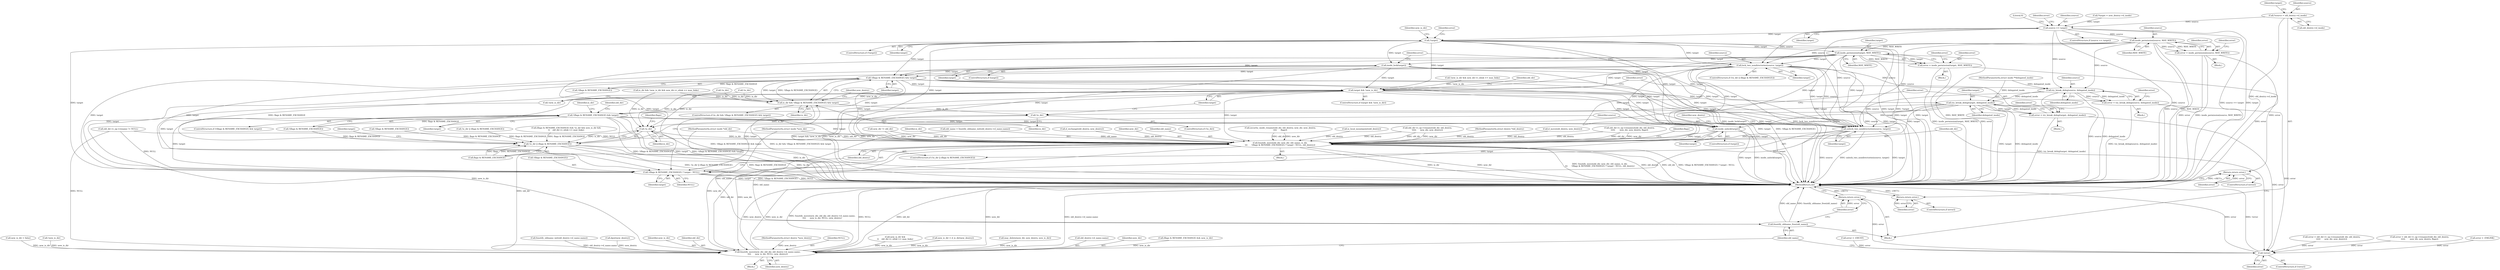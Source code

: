 digraph "0_linux_9409e22acdfc9153f88d9b1ed2bd2a5b34d2d3ca@pointer" {
"1000117" [label="(Call,*source = old_dentry->d_inode)"];
"1000141" [label="(Call,source == target)"];
"1000157" [label="(Call,!target)"];
"1000248" [label="(Call,inode_permission(target, MAY_WRITE))"];
"1000246" [label="(Call,error = inode_permission(target, MAY_WRITE))"];
"1000253" [label="(Return,return error;)"];
"1000284" [label="(Call,lock_two_nondirectories(source, target))"];
"1000345" [label="(Call,!(flags & RENAME_EXCHANGE) && target)"];
"1000343" [label="(Call,is_dir && !(flags & RENAME_EXCHANGE) && target)"];
"1000354" [label="(Call,!is_dir)"];
"1000461" [label="(Call,!is_dir)"];
"1000460" [label="(Call,!is_dir || (flags & RENAME_EXCHANGE))"];
"1000480" [label="(Call,fsnotify_move(old_dir, new_dir, old_name, is_dir,\n\t\t\t      !(flags & RENAME_EXCHANGE) ? target : NULL, old_dentry))"];
"1000498" [label="(Call,fsnotify_move(new_dir, old_dir, old_dentry->d_name.name,\n\t\t\t\t      new_is_dir, NULL, new_dentry))"];
"1000509" [label="(Call,fsnotify_oldname_free(old_name))"];
"1000366" [label="(Call,target && !new_is_dir)"];
"1000373" [label="(Call,try_break_deleg(target, delegated_inode))"];
"1000371" [label="(Call,error = try_break_deleg(target, delegated_inode))"];
"1000477" [label="(Call,!error)"];
"1000511" [label="(Return,return error;)"];
"1000416" [label="(Call,!(flags & RENAME_EXCHANGE) && target)"];
"1000466" [label="(Call,unlock_two_nondirectories(source, target))"];
"1000485" [label="(Call,!(flags & RENAME_EXCHANGE) ? target : NULL)"];
"1000472" [label="(Call,inode_unlock(target))"];
"1000359" [label="(Call,try_break_deleg(source, delegated_inode))"];
"1000357" [label="(Call,error = try_break_deleg(source, delegated_inode))"];
"1000290" [label="(Call,inode_lock(target))"];
"1000232" [label="(Call,inode_permission(source, MAY_WRITE))"];
"1000230" [label="(Call,error = inode_permission(source, MAY_WRITE))"];
"1000237" [label="(Return,return error;)"];
"1000161" [label="(Identifier,error)"];
"1000478" [label="(Identifier,error)"];
"1000257" [label="(Call,security_inode_rename(old_dir, old_dentry, new_dir, new_dentry,\n\t\t\t\t      flags))"];
"1000284" [label="(Call,lock_two_nondirectories(source, target))"];
"1000343" [label="(Call,is_dir && !(flags & RENAME_EXCHANGE) && target)"];
"1000397" [label="(Call,old_dir->i_op->rename != NULL)"];
"1000510" [label="(Identifier,old_name)"];
"1000145" [label="(Literal,0)"];
"1000248" [label="(Call,inode_permission(target, MAY_WRITE))"];
"1000373" [label="(Call,try_break_deleg(target, delegated_inode))"];
"1000350" [label="(Identifier,target)"];
"1000387" [label="(Call,error = old_dir->i_op->rename(old_dir, old_dentry,\n\t\t\t\t\t      new_dir, new_dentry))"];
"1000507" [label="(Identifier,NULL)"];
"1000119" [label="(Call,old_dentry->d_inode)"];
"1000375" [label="(Identifier,delegated_inode)"];
"1000147" [label="(Identifier,error)"];
"1000511" [label="(Return,return error;)"];
"1000237" [label="(Return,return error;)"];
"1000451" [label="(Call,d_move(old_dentry, new_dentry))"];
"1000278" [label="(Call,!is_dir || (flags & RENAME_EXCHANGE))"];
"1000497" [label="(Block,)"];
"1000479" [label="(Block,)"];
"1000424" [label="(Identifier,is_dir)"];
"1000491" [label="(Identifier,NULL)"];
"1000285" [label="(Identifier,source)"];
"1000102" [label="(MethodParameterIn,struct inode *old_dir)"];
"1000406" [label="(Call,old_dir->i_op->rename2(old_dir, old_dentry,\n\t\t\t\t\t       new_dir, new_dentry, flags))"];
"1000358" [label="(Identifier,error)"];
"1000485" [label="(Call,!(flags & RENAME_EXCHANGE) ? target : NULL)"];
"1000238" [label="(Identifier,error)"];
"1000461" [label="(Call,!is_dir)"];
"1000356" [label="(Block,)"];
"1000498" [label="(Call,fsnotify_move(new_dir, old_dir, old_dentry->d_name.name,\n\t\t\t\t      new_is_dir, NULL, new_dentry))"];
"1000141" [label="(Call,source == target)"];
"1000495" [label="(Identifier,flags)"];
"1000417" [label="(Call,!(flags & RENAME_EXCHANGE))"];
"1000251" [label="(ControlStructure,if (error))"];
"1000315" [label="(Call,is_dir && !new_is_dir && new_dir->i_nlink >= max_links)"];
"1000367" [label="(Identifier,target)"];
"1000463" [label="(Call,flags & RENAME_EXCHANGE)"];
"1000354" [label="(Call,!is_dir)"];
"1000291" [label="(Identifier,target)"];
"1000156" [label="(ControlStructure,if (!target))"];
"1000481" [label="(Identifier,old_dir)"];
"1000306" [label="(Call,new_dir != old_dir)"];
"1000365" [label="(ControlStructure,if (target && !new_is_dir))"];
"1000293" [label="(Identifier,error)"];
"1000334" [label="(Call,new_is_dir &&\n\t\t    old_dir->i_nlink >= max_links)"];
"1000267" [label="(Call,old_name = fsnotify_oldname_init(old_dentry->d_name.name))"];
"1000486" [label="(Call,!(flags & RENAME_EXCHANGE))"];
"1000346" [label="(Call,!(flags & RENAME_EXCHANGE))"];
"1000404" [label="(Call,error = old_dir->i_op->rename2(old_dir, old_dentry,\n\t\t\t\t\t       new_dir, new_dentry, flags))"];
"1000277" [label="(ControlStructure,if (!is_dir || (flags & RENAME_EXCHANGE)))"];
"1000421" [label="(Identifier,target)"];
"1000167" [label="(Call,new_is_dir = d_is_dir(new_dentry))"];
"1000440" [label="(Identifier,old_dir)"];
"1000345" [label="(Call,!(flags & RENAME_EXCHANGE) && target)"];
"1000477" [label="(Call,!error)"];
"1000415" [label="(ControlStructure,if (!(flags & RENAME_EXCHANGE) && target))"];
"1000124" [label="(Identifier,target)"];
"1000459" [label="(ControlStructure,if (!is_dir || (flags & RENAME_EXCHANGE)))"];
"1000467" [label="(Identifier,source)"];
"1000185" [label="(Call,may_delete(new_dir, new_dentry, new_is_dir))"];
"1000501" [label="(Call,old_dentry->d_name.name)"];
"1000416" [label="(Call,!(flags & RENAME_EXCHANGE) && target)"];
"1000332" [label="(Call,!is_dir)"];
"1000476" [label="(ControlStructure,if (!error))"];
"1000499" [label="(Identifier,new_dir)"];
"1000352" [label="(Identifier,new_dentry)"];
"1000230" [label="(Call,error = inode_permission(source, MAY_WRITE))"];
"1000290" [label="(Call,inode_lock(target))"];
"1000247" [label="(Identifier,error)"];
"1000327" [label="(Call,(flags & RENAME_EXCHANGE) && !is_dir && new_is_dir &&\n\t\t    old_dir->i_nlink >= max_links)"];
"1000492" [label="(Identifier,old_dentry)"];
"1000249" [label="(Identifier,target)"];
"1000246" [label="(Call,error = inode_permission(target, MAY_WRITE))"];
"1000253" [label="(Return,return error;)"];
"1000234" [label="(Identifier,MAY_WRITE)"];
"1000342" [label="(ControlStructure,if (is_dir && !(flags & RENAME_EXCHANGE) && target))"];
"1000475" [label="(Identifier,new_dentry)"];
"1000361" [label="(Identifier,delegated_inode)"];
"1000468" [label="(Identifier,target)"];
"1000490" [label="(Identifier,target)"];
"1000279" [label="(Call,!is_dir)"];
"1000513" [label="(MethodReturn,int)"];
"1000250" [label="(Identifier,MAY_WRITE)"];
"1000310" [label="(Call,error = -EMLINK)"];
"1000355" [label="(Identifier,is_dir)"];
"1000383" [label="(Identifier,old_dir)"];
"1000240" [label="(Call,(flags & RENAME_EXCHANGE) && new_is_dir)"];
"1000129" [label="(Call,new_is_dir = false)"];
"1000231" [label="(Identifier,error)"];
"1000142" [label="(Identifier,source)"];
"1000117" [label="(Call,*source = old_dentry->d_inode)"];
"1000288" [label="(ControlStructure,if (target))"];
"1000484" [label="(Identifier,is_dir)"];
"1000508" [label="(Identifier,new_dentry)"];
"1000318" [label="(Call,!new_is_dir)"];
"1000368" [label="(Call,!new_is_dir)"];
"1000455" [label="(Call,d_exchange(old_dentry, new_dentry))"];
"1000374" [label="(Identifier,target)"];
"1000482" [label="(Identifier,new_dir)"];
"1000460" [label="(Call,!is_dir || (flags & RENAME_EXCHANGE))"];
"1000233" [label="(Identifier,source)"];
"1000143" [label="(Identifier,target)"];
"1000473" [label="(Identifier,target)"];
"1000360" [label="(Identifier,source)"];
"1000471" [label="(Identifier,target)"];
"1000235" [label="(ControlStructure,if (error))"];
"1000105" [label="(MethodParameterIn,struct dentry *new_dentry)"];
"1000232" [label="(Call,inode_permission(source, MAY_WRITE))"];
"1000359" [label="(Call,try_break_deleg(source, delegated_inode))"];
"1000104" [label="(MethodParameterIn,struct inode *new_dir)"];
"1000229" [label="(Block,)"];
"1000506" [label="(Identifier,new_is_dir)"];
"1000254" [label="(Identifier,error)"];
"1000286" [label="(Identifier,target)"];
"1000366" [label="(Call,target && !new_is_dir)"];
"1000357" [label="(Call,error = try_break_deleg(source, delegated_inode))"];
"1000245" [label="(Block,)"];
"1000236" [label="(Identifier,error)"];
"1000157" [label="(Call,!target)"];
"1000372" [label="(Identifier,error)"];
"1000123" [label="(Call,*target = new_dentry->d_inode)"];
"1000483" [label="(Identifier,old_name)"];
"1000472" [label="(Call,inode_unlock(target))"];
"1000353" [label="(ControlStructure,if (!is_dir))"];
"1000462" [label="(Identifier,is_dir)"];
"1000269" [label="(Call,fsnotify_oldname_init(old_dentry->d_name.name))"];
"1000158" [label="(Identifier,target)"];
"1000298" [label="(Call,is_local_mountpoint(old_dentry))"];
"1000317" [label="(Call,!new_is_dir && new_dir->i_nlink >= max_links)"];
"1000106" [label="(MethodParameterIn,struct inode **delegated_inode)"];
"1000464" [label="(Identifier,flags)"];
"1000512" [label="(Identifier,error)"];
"1000370" [label="(Block,)"];
"1000470" [label="(ControlStructure,if (target))"];
"1000371" [label="(Call,error = try_break_deleg(target, delegated_inode))"];
"1000363" [label="(Identifier,error)"];
"1000292" [label="(Call,error = -EBUSY)"];
"1000389" [label="(Call,old_dir->i_op->rename(old_dir, old_dentry,\n\t\t\t\t\t      new_dir, new_dentry))"];
"1000103" [label="(MethodParameterIn,struct dentry *old_dentry)"];
"1000344" [label="(Identifier,is_dir)"];
"1000377" [label="(Identifier,error)"];
"1000466" [label="(Call,unlock_two_nondirectories(source, target))"];
"1000252" [label="(Identifier,error)"];
"1000474" [label="(Call,dput(new_dentry))"];
"1000447" [label="(Call,!(flags & RENAME_EXCHANGE))"];
"1000108" [label="(Block,)"];
"1000140" [label="(ControlStructure,if (source == target))"];
"1000480" [label="(Call,fsnotify_move(old_dir, new_dir, old_name, is_dir,\n\t\t\t      !(flags & RENAME_EXCHANGE) ? target : NULL, old_dentry))"];
"1000509" [label="(Call,fsnotify_oldname_free(old_name))"];
"1000168" [label="(Identifier,new_is_dir)"];
"1000500" [label="(Identifier,old_dir)"];
"1000118" [label="(Identifier,source)"];
"1000117" -> "1000108"  [label="AST: "];
"1000117" -> "1000119"  [label="CFG: "];
"1000118" -> "1000117"  [label="AST: "];
"1000119" -> "1000117"  [label="AST: "];
"1000124" -> "1000117"  [label="CFG: "];
"1000117" -> "1000513"  [label="DDG: old_dentry->d_inode"];
"1000117" -> "1000141"  [label="DDG: source"];
"1000141" -> "1000140"  [label="AST: "];
"1000141" -> "1000143"  [label="CFG: "];
"1000142" -> "1000141"  [label="AST: "];
"1000143" -> "1000141"  [label="AST: "];
"1000145" -> "1000141"  [label="CFG: "];
"1000147" -> "1000141"  [label="CFG: "];
"1000141" -> "1000513"  [label="DDG: source"];
"1000141" -> "1000513"  [label="DDG: source == target"];
"1000141" -> "1000513"  [label="DDG: target"];
"1000123" -> "1000141"  [label="DDG: target"];
"1000141" -> "1000157"  [label="DDG: target"];
"1000141" -> "1000232"  [label="DDG: source"];
"1000141" -> "1000284"  [label="DDG: source"];
"1000141" -> "1000359"  [label="DDG: source"];
"1000141" -> "1000466"  [label="DDG: source"];
"1000157" -> "1000156"  [label="AST: "];
"1000157" -> "1000158"  [label="CFG: "];
"1000158" -> "1000157"  [label="AST: "];
"1000161" -> "1000157"  [label="CFG: "];
"1000168" -> "1000157"  [label="CFG: "];
"1000157" -> "1000513"  [label="DDG: !target"];
"1000157" -> "1000513"  [label="DDG: target"];
"1000157" -> "1000248"  [label="DDG: target"];
"1000157" -> "1000284"  [label="DDG: target"];
"1000157" -> "1000290"  [label="DDG: target"];
"1000157" -> "1000345"  [label="DDG: target"];
"1000157" -> "1000366"  [label="DDG: target"];
"1000157" -> "1000466"  [label="DDG: target"];
"1000157" -> "1000472"  [label="DDG: target"];
"1000157" -> "1000480"  [label="DDG: target"];
"1000157" -> "1000485"  [label="DDG: target"];
"1000248" -> "1000246"  [label="AST: "];
"1000248" -> "1000250"  [label="CFG: "];
"1000249" -> "1000248"  [label="AST: "];
"1000250" -> "1000248"  [label="AST: "];
"1000246" -> "1000248"  [label="CFG: "];
"1000248" -> "1000513"  [label="DDG: MAY_WRITE"];
"1000248" -> "1000513"  [label="DDG: target"];
"1000248" -> "1000246"  [label="DDG: target"];
"1000248" -> "1000246"  [label="DDG: MAY_WRITE"];
"1000232" -> "1000248"  [label="DDG: MAY_WRITE"];
"1000248" -> "1000284"  [label="DDG: target"];
"1000248" -> "1000290"  [label="DDG: target"];
"1000248" -> "1000345"  [label="DDG: target"];
"1000248" -> "1000366"  [label="DDG: target"];
"1000248" -> "1000466"  [label="DDG: target"];
"1000248" -> "1000472"  [label="DDG: target"];
"1000248" -> "1000480"  [label="DDG: target"];
"1000248" -> "1000485"  [label="DDG: target"];
"1000246" -> "1000245"  [label="AST: "];
"1000247" -> "1000246"  [label="AST: "];
"1000252" -> "1000246"  [label="CFG: "];
"1000246" -> "1000513"  [label="DDG: inode_permission(target, MAY_WRITE)"];
"1000246" -> "1000513"  [label="DDG: error"];
"1000246" -> "1000253"  [label="DDG: error"];
"1000253" -> "1000251"  [label="AST: "];
"1000253" -> "1000254"  [label="CFG: "];
"1000254" -> "1000253"  [label="AST: "];
"1000513" -> "1000253"  [label="CFG: "];
"1000253" -> "1000513"  [label="DDG: <RET>"];
"1000254" -> "1000253"  [label="DDG: error"];
"1000284" -> "1000277"  [label="AST: "];
"1000284" -> "1000286"  [label="CFG: "];
"1000285" -> "1000284"  [label="AST: "];
"1000286" -> "1000284"  [label="AST: "];
"1000293" -> "1000284"  [label="CFG: "];
"1000284" -> "1000513"  [label="DDG: target"];
"1000284" -> "1000513"  [label="DDG: source"];
"1000284" -> "1000513"  [label="DDG: lock_two_nondirectories(source, target)"];
"1000232" -> "1000284"  [label="DDG: source"];
"1000284" -> "1000345"  [label="DDG: target"];
"1000284" -> "1000359"  [label="DDG: source"];
"1000284" -> "1000366"  [label="DDG: target"];
"1000284" -> "1000466"  [label="DDG: source"];
"1000284" -> "1000466"  [label="DDG: target"];
"1000284" -> "1000472"  [label="DDG: target"];
"1000284" -> "1000480"  [label="DDG: target"];
"1000284" -> "1000485"  [label="DDG: target"];
"1000345" -> "1000343"  [label="AST: "];
"1000345" -> "1000346"  [label="CFG: "];
"1000345" -> "1000350"  [label="CFG: "];
"1000346" -> "1000345"  [label="AST: "];
"1000350" -> "1000345"  [label="AST: "];
"1000343" -> "1000345"  [label="CFG: "];
"1000345" -> "1000513"  [label="DDG: target"];
"1000345" -> "1000513"  [label="DDG: !(flags & RENAME_EXCHANGE)"];
"1000345" -> "1000343"  [label="DDG: !(flags & RENAME_EXCHANGE)"];
"1000345" -> "1000343"  [label="DDG: target"];
"1000346" -> "1000345"  [label="DDG: flags & RENAME_EXCHANGE"];
"1000290" -> "1000345"  [label="DDG: target"];
"1000345" -> "1000366"  [label="DDG: target"];
"1000345" -> "1000466"  [label="DDG: target"];
"1000345" -> "1000472"  [label="DDG: target"];
"1000345" -> "1000480"  [label="DDG: target"];
"1000345" -> "1000485"  [label="DDG: target"];
"1000343" -> "1000342"  [label="AST: "];
"1000343" -> "1000344"  [label="CFG: "];
"1000344" -> "1000343"  [label="AST: "];
"1000352" -> "1000343"  [label="CFG: "];
"1000355" -> "1000343"  [label="CFG: "];
"1000343" -> "1000513"  [label="DDG: is_dir && !(flags & RENAME_EXCHANGE) && target"];
"1000343" -> "1000513"  [label="DDG: !(flags & RENAME_EXCHANGE) && target"];
"1000332" -> "1000343"  [label="DDG: is_dir"];
"1000279" -> "1000343"  [label="DDG: is_dir"];
"1000315" -> "1000343"  [label="DDG: is_dir"];
"1000343" -> "1000354"  [label="DDG: is_dir"];
"1000354" -> "1000353"  [label="AST: "];
"1000354" -> "1000355"  [label="CFG: "];
"1000355" -> "1000354"  [label="AST: "];
"1000358" -> "1000354"  [label="CFG: "];
"1000367" -> "1000354"  [label="CFG: "];
"1000354" -> "1000461"  [label="DDG: is_dir"];
"1000461" -> "1000460"  [label="AST: "];
"1000461" -> "1000462"  [label="CFG: "];
"1000462" -> "1000461"  [label="AST: "];
"1000464" -> "1000461"  [label="CFG: "];
"1000460" -> "1000461"  [label="CFG: "];
"1000461" -> "1000513"  [label="DDG: is_dir"];
"1000461" -> "1000460"  [label="DDG: is_dir"];
"1000332" -> "1000461"  [label="DDG: is_dir"];
"1000279" -> "1000461"  [label="DDG: is_dir"];
"1000315" -> "1000461"  [label="DDG: is_dir"];
"1000461" -> "1000480"  [label="DDG: is_dir"];
"1000460" -> "1000459"  [label="AST: "];
"1000460" -> "1000463"  [label="CFG: "];
"1000463" -> "1000460"  [label="AST: "];
"1000467" -> "1000460"  [label="CFG: "];
"1000471" -> "1000460"  [label="CFG: "];
"1000460" -> "1000513"  [label="DDG: !is_dir"];
"1000460" -> "1000513"  [label="DDG: !is_dir || (flags & RENAME_EXCHANGE)"];
"1000460" -> "1000513"  [label="DDG: flags & RENAME_EXCHANGE"];
"1000327" -> "1000460"  [label="DDG: flags & RENAME_EXCHANGE"];
"1000346" -> "1000460"  [label="DDG: flags & RENAME_EXCHANGE"];
"1000417" -> "1000460"  [label="DDG: flags & RENAME_EXCHANGE"];
"1000278" -> "1000460"  [label="DDG: flags & RENAME_EXCHANGE"];
"1000447" -> "1000460"  [label="DDG: flags & RENAME_EXCHANGE"];
"1000463" -> "1000460"  [label="DDG: flags"];
"1000463" -> "1000460"  [label="DDG: RENAME_EXCHANGE"];
"1000480" -> "1000479"  [label="AST: "];
"1000480" -> "1000492"  [label="CFG: "];
"1000481" -> "1000480"  [label="AST: "];
"1000482" -> "1000480"  [label="AST: "];
"1000483" -> "1000480"  [label="AST: "];
"1000484" -> "1000480"  [label="AST: "];
"1000485" -> "1000480"  [label="AST: "];
"1000492" -> "1000480"  [label="AST: "];
"1000495" -> "1000480"  [label="CFG: "];
"1000480" -> "1000513"  [label="DDG: fsnotify_move(old_dir, new_dir, old_name, is_dir,\n\t\t\t      !(flags & RENAME_EXCHANGE) ? target : NULL, old_dentry)"];
"1000480" -> "1000513"  [label="DDG: old_dentry"];
"1000480" -> "1000513"  [label="DDG: old_dir"];
"1000480" -> "1000513"  [label="DDG: !(flags & RENAME_EXCHANGE) ? target : NULL"];
"1000480" -> "1000513"  [label="DDG: is_dir"];
"1000480" -> "1000513"  [label="DDG: new_dir"];
"1000406" -> "1000480"  [label="DDG: old_dir"];
"1000406" -> "1000480"  [label="DDG: new_dir"];
"1000406" -> "1000480"  [label="DDG: old_dentry"];
"1000257" -> "1000480"  [label="DDG: old_dir"];
"1000257" -> "1000480"  [label="DDG: new_dir"];
"1000389" -> "1000480"  [label="DDG: old_dir"];
"1000389" -> "1000480"  [label="DDG: new_dir"];
"1000389" -> "1000480"  [label="DDG: old_dentry"];
"1000306" -> "1000480"  [label="DDG: old_dir"];
"1000306" -> "1000480"  [label="DDG: new_dir"];
"1000102" -> "1000480"  [label="DDG: old_dir"];
"1000104" -> "1000480"  [label="DDG: new_dir"];
"1000267" -> "1000480"  [label="DDG: old_name"];
"1000466" -> "1000480"  [label="DDG: target"];
"1000366" -> "1000480"  [label="DDG: target"];
"1000472" -> "1000480"  [label="DDG: target"];
"1000416" -> "1000480"  [label="DDG: target"];
"1000373" -> "1000480"  [label="DDG: target"];
"1000290" -> "1000480"  [label="DDG: target"];
"1000397" -> "1000480"  [label="DDG: NULL"];
"1000298" -> "1000480"  [label="DDG: old_dentry"];
"1000451" -> "1000480"  [label="DDG: old_dentry"];
"1000455" -> "1000480"  [label="DDG: old_dentry"];
"1000103" -> "1000480"  [label="DDG: old_dentry"];
"1000480" -> "1000498"  [label="DDG: new_dir"];
"1000480" -> "1000498"  [label="DDG: old_dir"];
"1000480" -> "1000509"  [label="DDG: old_name"];
"1000498" -> "1000497"  [label="AST: "];
"1000498" -> "1000508"  [label="CFG: "];
"1000499" -> "1000498"  [label="AST: "];
"1000500" -> "1000498"  [label="AST: "];
"1000501" -> "1000498"  [label="AST: "];
"1000506" -> "1000498"  [label="AST: "];
"1000507" -> "1000498"  [label="AST: "];
"1000508" -> "1000498"  [label="AST: "];
"1000510" -> "1000498"  [label="CFG: "];
"1000498" -> "1000513"  [label="DDG: new_is_dir"];
"1000498" -> "1000513"  [label="DDG: fsnotify_move(new_dir, old_dir, old_dentry->d_name.name,\n\t\t\t\t      new_is_dir, NULL, new_dentry)"];
"1000498" -> "1000513"  [label="DDG: NULL"];
"1000498" -> "1000513"  [label="DDG: new_dir"];
"1000498" -> "1000513"  [label="DDG: old_dir"];
"1000498" -> "1000513"  [label="DDG: old_dentry->d_name.name"];
"1000498" -> "1000513"  [label="DDG: new_dentry"];
"1000104" -> "1000498"  [label="DDG: new_dir"];
"1000102" -> "1000498"  [label="DDG: old_dir"];
"1000269" -> "1000498"  [label="DDG: old_dentry->d_name.name"];
"1000318" -> "1000498"  [label="DDG: new_is_dir"];
"1000240" -> "1000498"  [label="DDG: new_is_dir"];
"1000334" -> "1000498"  [label="DDG: new_is_dir"];
"1000185" -> "1000498"  [label="DDG: new_is_dir"];
"1000368" -> "1000498"  [label="DDG: new_is_dir"];
"1000167" -> "1000498"  [label="DDG: new_is_dir"];
"1000129" -> "1000498"  [label="DDG: new_is_dir"];
"1000397" -> "1000498"  [label="DDG: NULL"];
"1000474" -> "1000498"  [label="DDG: new_dentry"];
"1000105" -> "1000498"  [label="DDG: new_dentry"];
"1000509" -> "1000108"  [label="AST: "];
"1000509" -> "1000510"  [label="CFG: "];
"1000510" -> "1000509"  [label="AST: "];
"1000512" -> "1000509"  [label="CFG: "];
"1000509" -> "1000513"  [label="DDG: fsnotify_oldname_free(old_name)"];
"1000509" -> "1000513"  [label="DDG: old_name"];
"1000267" -> "1000509"  [label="DDG: old_name"];
"1000366" -> "1000365"  [label="AST: "];
"1000366" -> "1000367"  [label="CFG: "];
"1000366" -> "1000368"  [label="CFG: "];
"1000367" -> "1000366"  [label="AST: "];
"1000368" -> "1000366"  [label="AST: "];
"1000372" -> "1000366"  [label="CFG: "];
"1000383" -> "1000366"  [label="CFG: "];
"1000366" -> "1000513"  [label="DDG: !new_is_dir"];
"1000366" -> "1000513"  [label="DDG: target"];
"1000366" -> "1000513"  [label="DDG: target && !new_is_dir"];
"1000290" -> "1000366"  [label="DDG: target"];
"1000317" -> "1000366"  [label="DDG: !new_is_dir"];
"1000368" -> "1000366"  [label="DDG: new_is_dir"];
"1000366" -> "1000373"  [label="DDG: target"];
"1000366" -> "1000416"  [label="DDG: target"];
"1000366" -> "1000466"  [label="DDG: target"];
"1000366" -> "1000472"  [label="DDG: target"];
"1000366" -> "1000485"  [label="DDG: target"];
"1000373" -> "1000371"  [label="AST: "];
"1000373" -> "1000375"  [label="CFG: "];
"1000374" -> "1000373"  [label="AST: "];
"1000375" -> "1000373"  [label="AST: "];
"1000371" -> "1000373"  [label="CFG: "];
"1000373" -> "1000513"  [label="DDG: delegated_inode"];
"1000373" -> "1000513"  [label="DDG: target"];
"1000373" -> "1000371"  [label="DDG: target"];
"1000373" -> "1000371"  [label="DDG: delegated_inode"];
"1000359" -> "1000373"  [label="DDG: delegated_inode"];
"1000106" -> "1000373"  [label="DDG: delegated_inode"];
"1000373" -> "1000416"  [label="DDG: target"];
"1000373" -> "1000466"  [label="DDG: target"];
"1000373" -> "1000472"  [label="DDG: target"];
"1000373" -> "1000485"  [label="DDG: target"];
"1000371" -> "1000370"  [label="AST: "];
"1000372" -> "1000371"  [label="AST: "];
"1000377" -> "1000371"  [label="CFG: "];
"1000371" -> "1000513"  [label="DDG: try_break_deleg(target, delegated_inode)"];
"1000371" -> "1000477"  [label="DDG: error"];
"1000477" -> "1000476"  [label="AST: "];
"1000477" -> "1000478"  [label="CFG: "];
"1000478" -> "1000477"  [label="AST: "];
"1000481" -> "1000477"  [label="CFG: "];
"1000510" -> "1000477"  [label="CFG: "];
"1000477" -> "1000513"  [label="DDG: !error"];
"1000477" -> "1000513"  [label="DDG: error"];
"1000404" -> "1000477"  [label="DDG: error"];
"1000292" -> "1000477"  [label="DDG: error"];
"1000310" -> "1000477"  [label="DDG: error"];
"1000387" -> "1000477"  [label="DDG: error"];
"1000357" -> "1000477"  [label="DDG: error"];
"1000477" -> "1000511"  [label="DDG: error"];
"1000511" -> "1000108"  [label="AST: "];
"1000511" -> "1000512"  [label="CFG: "];
"1000512" -> "1000511"  [label="AST: "];
"1000513" -> "1000511"  [label="CFG: "];
"1000511" -> "1000513"  [label="DDG: <RET>"];
"1000512" -> "1000511"  [label="DDG: error"];
"1000416" -> "1000415"  [label="AST: "];
"1000416" -> "1000417"  [label="CFG: "];
"1000416" -> "1000421"  [label="CFG: "];
"1000417" -> "1000416"  [label="AST: "];
"1000421" -> "1000416"  [label="AST: "];
"1000424" -> "1000416"  [label="CFG: "];
"1000440" -> "1000416"  [label="CFG: "];
"1000416" -> "1000513"  [label="DDG: !(flags & RENAME_EXCHANGE) && target"];
"1000416" -> "1000513"  [label="DDG: !(flags & RENAME_EXCHANGE)"];
"1000416" -> "1000513"  [label="DDG: target"];
"1000417" -> "1000416"  [label="DDG: flags & RENAME_EXCHANGE"];
"1000416" -> "1000466"  [label="DDG: target"];
"1000416" -> "1000472"  [label="DDG: target"];
"1000416" -> "1000485"  [label="DDG: target"];
"1000466" -> "1000459"  [label="AST: "];
"1000466" -> "1000468"  [label="CFG: "];
"1000467" -> "1000466"  [label="AST: "];
"1000468" -> "1000466"  [label="AST: "];
"1000475" -> "1000466"  [label="CFG: "];
"1000466" -> "1000513"  [label="DDG: target"];
"1000466" -> "1000513"  [label="DDG: source"];
"1000466" -> "1000513"  [label="DDG: unlock_two_nondirectories(source, target)"];
"1000232" -> "1000466"  [label="DDG: source"];
"1000359" -> "1000466"  [label="DDG: source"];
"1000290" -> "1000466"  [label="DDG: target"];
"1000466" -> "1000485"  [label="DDG: target"];
"1000485" -> "1000490"  [label="CFG: "];
"1000485" -> "1000491"  [label="CFG: "];
"1000486" -> "1000485"  [label="AST: "];
"1000490" -> "1000485"  [label="AST: "];
"1000491" -> "1000485"  [label="AST: "];
"1000492" -> "1000485"  [label="CFG: "];
"1000485" -> "1000513"  [label="DDG: !(flags & RENAME_EXCHANGE)"];
"1000485" -> "1000513"  [label="DDG: NULL"];
"1000485" -> "1000513"  [label="DDG: target"];
"1000472" -> "1000485"  [label="DDG: target"];
"1000290" -> "1000485"  [label="DDG: target"];
"1000397" -> "1000485"  [label="DDG: NULL"];
"1000472" -> "1000470"  [label="AST: "];
"1000472" -> "1000473"  [label="CFG: "];
"1000473" -> "1000472"  [label="AST: "];
"1000475" -> "1000472"  [label="CFG: "];
"1000472" -> "1000513"  [label="DDG: inode_unlock(target)"];
"1000472" -> "1000513"  [label="DDG: target"];
"1000290" -> "1000472"  [label="DDG: target"];
"1000359" -> "1000357"  [label="AST: "];
"1000359" -> "1000361"  [label="CFG: "];
"1000360" -> "1000359"  [label="AST: "];
"1000361" -> "1000359"  [label="AST: "];
"1000357" -> "1000359"  [label="CFG: "];
"1000359" -> "1000513"  [label="DDG: delegated_inode"];
"1000359" -> "1000513"  [label="DDG: source"];
"1000359" -> "1000357"  [label="DDG: source"];
"1000359" -> "1000357"  [label="DDG: delegated_inode"];
"1000232" -> "1000359"  [label="DDG: source"];
"1000106" -> "1000359"  [label="DDG: delegated_inode"];
"1000357" -> "1000356"  [label="AST: "];
"1000358" -> "1000357"  [label="AST: "];
"1000363" -> "1000357"  [label="CFG: "];
"1000357" -> "1000513"  [label="DDG: try_break_deleg(source, delegated_inode)"];
"1000290" -> "1000288"  [label="AST: "];
"1000290" -> "1000291"  [label="CFG: "];
"1000291" -> "1000290"  [label="AST: "];
"1000293" -> "1000290"  [label="CFG: "];
"1000290" -> "1000513"  [label="DDG: target"];
"1000290" -> "1000513"  [label="DDG: inode_lock(target)"];
"1000232" -> "1000230"  [label="AST: "];
"1000232" -> "1000234"  [label="CFG: "];
"1000233" -> "1000232"  [label="AST: "];
"1000234" -> "1000232"  [label="AST: "];
"1000230" -> "1000232"  [label="CFG: "];
"1000232" -> "1000513"  [label="DDG: source"];
"1000232" -> "1000513"  [label="DDG: MAY_WRITE"];
"1000232" -> "1000230"  [label="DDG: source"];
"1000232" -> "1000230"  [label="DDG: MAY_WRITE"];
"1000230" -> "1000229"  [label="AST: "];
"1000231" -> "1000230"  [label="AST: "];
"1000236" -> "1000230"  [label="CFG: "];
"1000230" -> "1000513"  [label="DDG: error"];
"1000230" -> "1000513"  [label="DDG: inode_permission(source, MAY_WRITE)"];
"1000230" -> "1000237"  [label="DDG: error"];
"1000237" -> "1000235"  [label="AST: "];
"1000237" -> "1000238"  [label="CFG: "];
"1000238" -> "1000237"  [label="AST: "];
"1000513" -> "1000237"  [label="CFG: "];
"1000237" -> "1000513"  [label="DDG: <RET>"];
"1000238" -> "1000237"  [label="DDG: error"];
}

